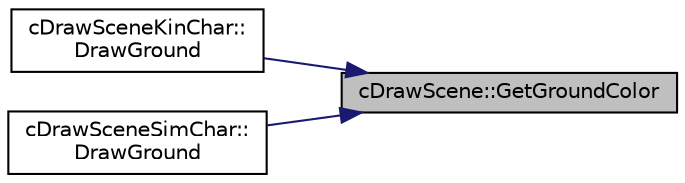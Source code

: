 digraph "cDrawScene::GetGroundColor"
{
 // LATEX_PDF_SIZE
  edge [fontname="Helvetica",fontsize="10",labelfontname="Helvetica",labelfontsize="10"];
  node [fontname="Helvetica",fontsize="10",shape=record];
  rankdir="RL";
  Node1 [label="cDrawScene::GetGroundColor",height=0.2,width=0.4,color="black", fillcolor="grey75", style="filled", fontcolor="black",tooltip=" "];
  Node1 -> Node2 [dir="back",color="midnightblue",fontsize="10",style="solid",fontname="Helvetica"];
  Node2 [label="cDrawSceneKinChar::\lDrawGround",height=0.2,width=0.4,color="black", fillcolor="white", style="filled",URL="$classc_draw_scene_kin_char.html#a45df3a7691f193e40cb4468aa4584adf",tooltip=" "];
  Node1 -> Node3 [dir="back",color="midnightblue",fontsize="10",style="solid",fontname="Helvetica"];
  Node3 [label="cDrawSceneSimChar::\lDrawGround",height=0.2,width=0.4,color="black", fillcolor="white", style="filled",URL="$classc_draw_scene_sim_char.html#a787f2a886f1c5d59e63926535c09153c",tooltip=" "];
}
